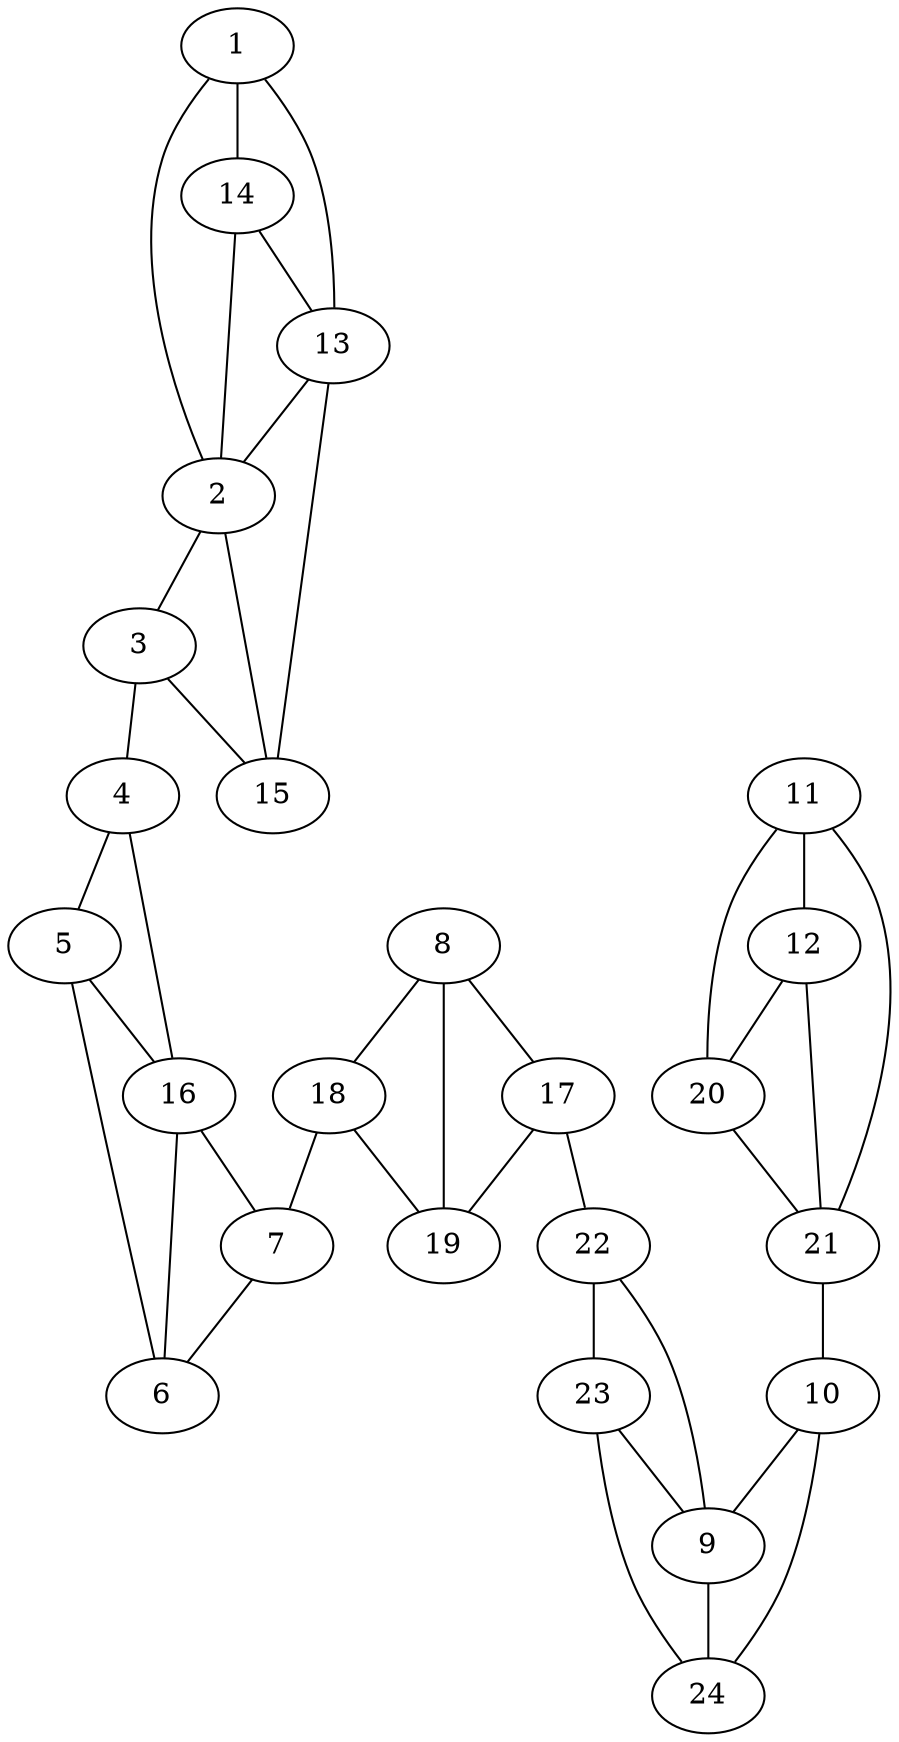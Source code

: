 graph pdb1iow {
	1	 [aaLength=17,
		sequence=REVSLNSGAAVLAGLRE,
		type=0];
	2	 [aaLength=3,
		sequence=VTQ,
		type=0];
	1 -- 2	 [distance0="31.0",
		frequency=1,
		type0=3];
	13	 [aaLength=6,
		sequence=DAYPVD,
		type=1];
	1 -- 13	 [distance0="20.0",
		frequency=1,
		type0=2];
	14	 [aaLength=6,
		sequence=KIAVLL,
		type=1];
	1 -- 14	 [distance0="12.0",
		frequency=1,
		type0=1];
	3	 [aaLength=9,
		sequence=TLQGMLELM,
		type=0];
	2 -- 3	 [distance0="24.0",
		frequency=1,
		type0=3];
	15	 [aaLength=6,
		sequence=FQKVFI,
		type=1];
	2 -- 15	 [distance0="8.0",
		distance1="0.0",
		frequency=2,
		type0=1,
		type1=4];
	4	 [aaLength=8,
		sequence=VMASALSM,
		type=0];
	3 -- 4	 [distance0="17.0",
		distance1="0.0",
		frequency=2,
		type0=2,
		type1=4];
	3 -- 15	 [distance0="16.0",
		frequency=1,
		type0=1];
	5	 [aaLength=10,
		sequence=KLRSKLLWQG,
		type=0];
	4 -- 5	 [distance0="9.0",
		distance1="0.0",
		frequency=2,
		type0=1,
		type1=4];
	16	 [aaLength=5,
		sequence=WVALT,
		type=1];
	4 -- 16	 [distance0="26.0",
		frequency=1,
		type0=3];
	6	 [aaLength=6,
		sequence=RAEFEK,
		type=0];
	5 -- 6	 [distance0="22.0",
		frequency=1,
		type0=3];
	5 -- 16	 [distance0="17.0",
		distance1="0.0",
		frequency=2,
		type0=2,
		type1=4];
	6 -- 16	 [distance0="5.0",
		frequency=1,
		type0=1];
	7	 [aaLength=9,
		sequence=KQLAEISAL,
		type=0];
	7 -- 6	 [distance0="10.0",
		frequency=1,
		type0=1];
	8	 [aaLength=13,
		sequence=ENALQDALRLAFQ,
		type=0];
	17	 [aaLength=6,
		sequence=EVLIEK,
		type=1];
	8 -- 17	 [distance0="16.0",
		distance1="0.0",
		frequency=2,
		type0=2,
		type1=4];
	18	 [aaLength=5,
		sequence=VIVKP,
		type=1];
	8 -- 18	 [distance0="19.0",
		frequency=1,
		type0=3];
	19	 [aaLength=3,
		sequence=SKV,
		type=1];
	8 -- 19	 [distance0="5.0",
		frequency=1,
		type0=1];
	9	 [aaLength=5,
		sequence=YEAKF,
		type=0];
	24	 [aaLength=3,
		sequence=QYF,
		type=1];
	9 -- 24	 [distance0="10.0",
		distance1="0.0",
		frequency=2,
		type0=1,
		type1=4];
	10	 [aaLength=18,
		sequence=ASQEANLQALVLKAWTTL,
		type=0];
	10 -- 9	 [distance0="19.0",
		frequency=1,
		type0=2];
	10 -- 24	 [distance0="9.0",
		frequency=1,
		type0=1];
	11	 [aaLength=8,
		sequence=LVPMAARQ,
		type=0];
	12	 [aaLength=10,
		sequence=FSQLVVRILE,
		type=0];
	11 -- 12	 [distance0="12.0",
		distance1="0.0",
		frequency=2,
		type0=1,
		type1=4];
	20	 [aaLength=7,
		sequence=FYLLEAN,
		type=1];
	11 -- 20	 [distance0="16.0",
		frequency=1,
		type0=2];
	21	 [aaLength=8,
		sequence=WGRIDVML,
		type=1];
	11 -- 21	 [distance0="29.0",
		frequency=1,
		type0=3];
	12 -- 20	 [distance0="28.0",
		frequency=1,
		type0=2];
	12 -- 21	 [distance0="41.0",
		frequency=1,
		type0=3];
	13 -- 2	 [distance0="11.0",
		distance1="0.0",
		frequency=2,
		type0=1,
		type1=4];
	13 -- 15	 [distance0="19.0",
		frequency=1,
		type0=2];
	14 -- 2	 [distance0="43.0",
		frequency=1,
		type0=3];
	14 -- 13	 [distance0="32.0",
		distance1="0.0",
		frequency=2,
		type0=2,
		type1=4];
	16 -- 7	 [distance0="15.0",
		frequency=1,
		type0=2];
	17 -- 19	 [distance0="21.0",
		frequency=1,
		type0=3];
	22	 [aaLength=7,
		sequence=EFTVAIL,
		type=1];
	17 -- 22	 [distance0="11.0",
		distance1="0.0",
		frequency=2,
		type0=1,
		type1=4];
	18 -- 7	 [distance0="12.0",
		frequency=1,
		type0=1];
	18 -- 19	 [distance0="14.0",
		distance1="0.0",
		frequency=2,
		type0=2,
		type1=4];
	20 -- 21	 [distance0="13.0",
		frequency=1,
		type0=1];
	21 -- 10	 [distance0="22.0",
		frequency=1,
		type0=2];
	22 -- 9	 [distance0="25.0",
		frequency=1,
		type0=3];
	23	 [aaLength=4,
		sequence=IRIQ,
		type=1];
	22 -- 23	 [distance0="14.0",
		distance1="0.0",
		frequency=2,
		type0=2,
		type1=4];
	23 -- 9	 [distance0="11.0",
		distance1="0.0",
		frequency=2,
		type0=1,
		type1=4];
	23 -- 24	 [distance0="21.0",
		frequency=1,
		type0=3];
}
